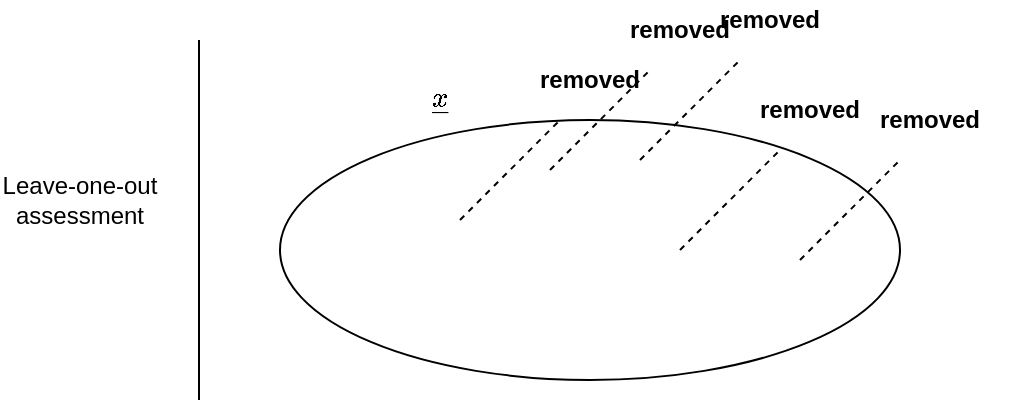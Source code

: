 <mxfile version="12.1.9" type="device" pages="1"><diagram id="UHl5MDZiG86jLebaF2RX" name="Page-1"><mxGraphModel dx="627" dy="371" grid="1" gridSize="10" guides="1" tooltips="1" connect="1" arrows="1" fold="1" page="1" pageScale="1" pageWidth="850" pageHeight="1100" math="1" shadow="0"><root><mxCell id="0"/><mxCell id="1" parent="0"/><mxCell id="xSi8kFRM5TySItnwmXr4-10" value="" style="strokeWidth=1;html=1;shape=mxgraph.flowchart.start_1;whiteSpace=wrap;fillColor=none;strokeColor=#000000;" parent="1" vertex="1"><mxGeometry x="170" y="320" width="310" height="130" as="geometry"/></mxCell><mxCell id="xSi8kFRM5TySItnwmXr4-3" value="$$\underline{x}$$" style="text;html=1;strokeColor=none;fillColor=none;align=center;verticalAlign=middle;whiteSpace=wrap;rounded=0;" parent="1" vertex="1"><mxGeometry x="230" y="300" width="40" height="20" as="geometry"/></mxCell><mxCell id="X15rWdZYRd5EWtdIVfkm-1" value="&lt;b&gt;removed&lt;/b&gt;" style="text;html=1;strokeColor=none;fillColor=none;align=center;verticalAlign=middle;whiteSpace=wrap;rounded=0;" vertex="1" parent="1"><mxGeometry x="450" y="310" width="90" height="20" as="geometry"/></mxCell><mxCell id="X15rWdZYRd5EWtdIVfkm-3" value="" style="endArrow=none;dashed=1;html=1;" edge="1" parent="1"><mxGeometry width="50" height="50" relative="1" as="geometry"><mxPoint x="430" y="390" as="sourcePoint"/><mxPoint x="480" y="340" as="targetPoint"/></mxGeometry></mxCell><mxCell id="X15rWdZYRd5EWtdIVfkm-24" value="&lt;b&gt;removed&lt;/b&gt;" style="text;html=1;strokeColor=none;fillColor=none;align=center;verticalAlign=middle;whiteSpace=wrap;rounded=0;" vertex="1" parent="1"><mxGeometry x="280" y="290" width="90" height="20" as="geometry"/></mxCell><mxCell id="X15rWdZYRd5EWtdIVfkm-25" value="" style="endArrow=none;dashed=1;html=1;" edge="1" parent="1"><mxGeometry width="50" height="50" relative="1" as="geometry"><mxPoint x="260" y="370" as="sourcePoint"/><mxPoint x="310" y="320" as="targetPoint"/></mxGeometry></mxCell><mxCell id="X15rWdZYRd5EWtdIVfkm-26" value="&lt;b&gt;removed&lt;/b&gt;" style="text;html=1;strokeColor=none;fillColor=none;align=center;verticalAlign=middle;whiteSpace=wrap;rounded=0;" vertex="1" parent="1"><mxGeometry x="370" y="260" width="90" height="20" as="geometry"/></mxCell><mxCell id="X15rWdZYRd5EWtdIVfkm-27" value="" style="endArrow=none;dashed=1;html=1;" edge="1" parent="1"><mxGeometry width="50" height="50" relative="1" as="geometry"><mxPoint x="350" y="340" as="sourcePoint"/><mxPoint x="400" y="290" as="targetPoint"/></mxGeometry></mxCell><mxCell id="X15rWdZYRd5EWtdIVfkm-28" value="&lt;b&gt;removed&lt;/b&gt;" style="text;html=1;strokeColor=none;fillColor=none;align=center;verticalAlign=middle;whiteSpace=wrap;rounded=0;" vertex="1" parent="1"><mxGeometry x="390" y="305" width="90" height="20" as="geometry"/></mxCell><mxCell id="X15rWdZYRd5EWtdIVfkm-29" value="" style="endArrow=none;dashed=1;html=1;" edge="1" parent="1"><mxGeometry width="50" height="50" relative="1" as="geometry"><mxPoint x="370" y="385" as="sourcePoint"/><mxPoint x="420" y="335" as="targetPoint"/></mxGeometry></mxCell><mxCell id="X15rWdZYRd5EWtdIVfkm-30" value="&lt;b&gt;removed&lt;/b&gt;" style="text;html=1;strokeColor=none;fillColor=none;align=center;verticalAlign=middle;whiteSpace=wrap;rounded=0;" vertex="1" parent="1"><mxGeometry x="325" y="265" width="90" height="20" as="geometry"/></mxCell><mxCell id="X15rWdZYRd5EWtdIVfkm-31" value="" style="endArrow=none;dashed=1;html=1;" edge="1" parent="1"><mxGeometry width="50" height="50" relative="1" as="geometry"><mxPoint x="305" y="345" as="sourcePoint"/><mxPoint x="355" y="295" as="targetPoint"/></mxGeometry></mxCell><mxCell id="X15rWdZYRd5EWtdIVfkm-33" value="" style="endArrow=none;html=1;" edge="1" parent="1"><mxGeometry width="50" height="50" relative="1" as="geometry"><mxPoint x="129.5" y="460" as="sourcePoint"/><mxPoint x="129.5" y="280" as="targetPoint"/></mxGeometry></mxCell><mxCell id="X15rWdZYRd5EWtdIVfkm-34" value="Leave-one-out assessment" style="text;html=1;strokeColor=none;fillColor=none;align=center;verticalAlign=middle;whiteSpace=wrap;rounded=0;" vertex="1" parent="1"><mxGeometry x="30" y="350" width="80" height="20" as="geometry"/></mxCell></root></mxGraphModel></diagram></mxfile>